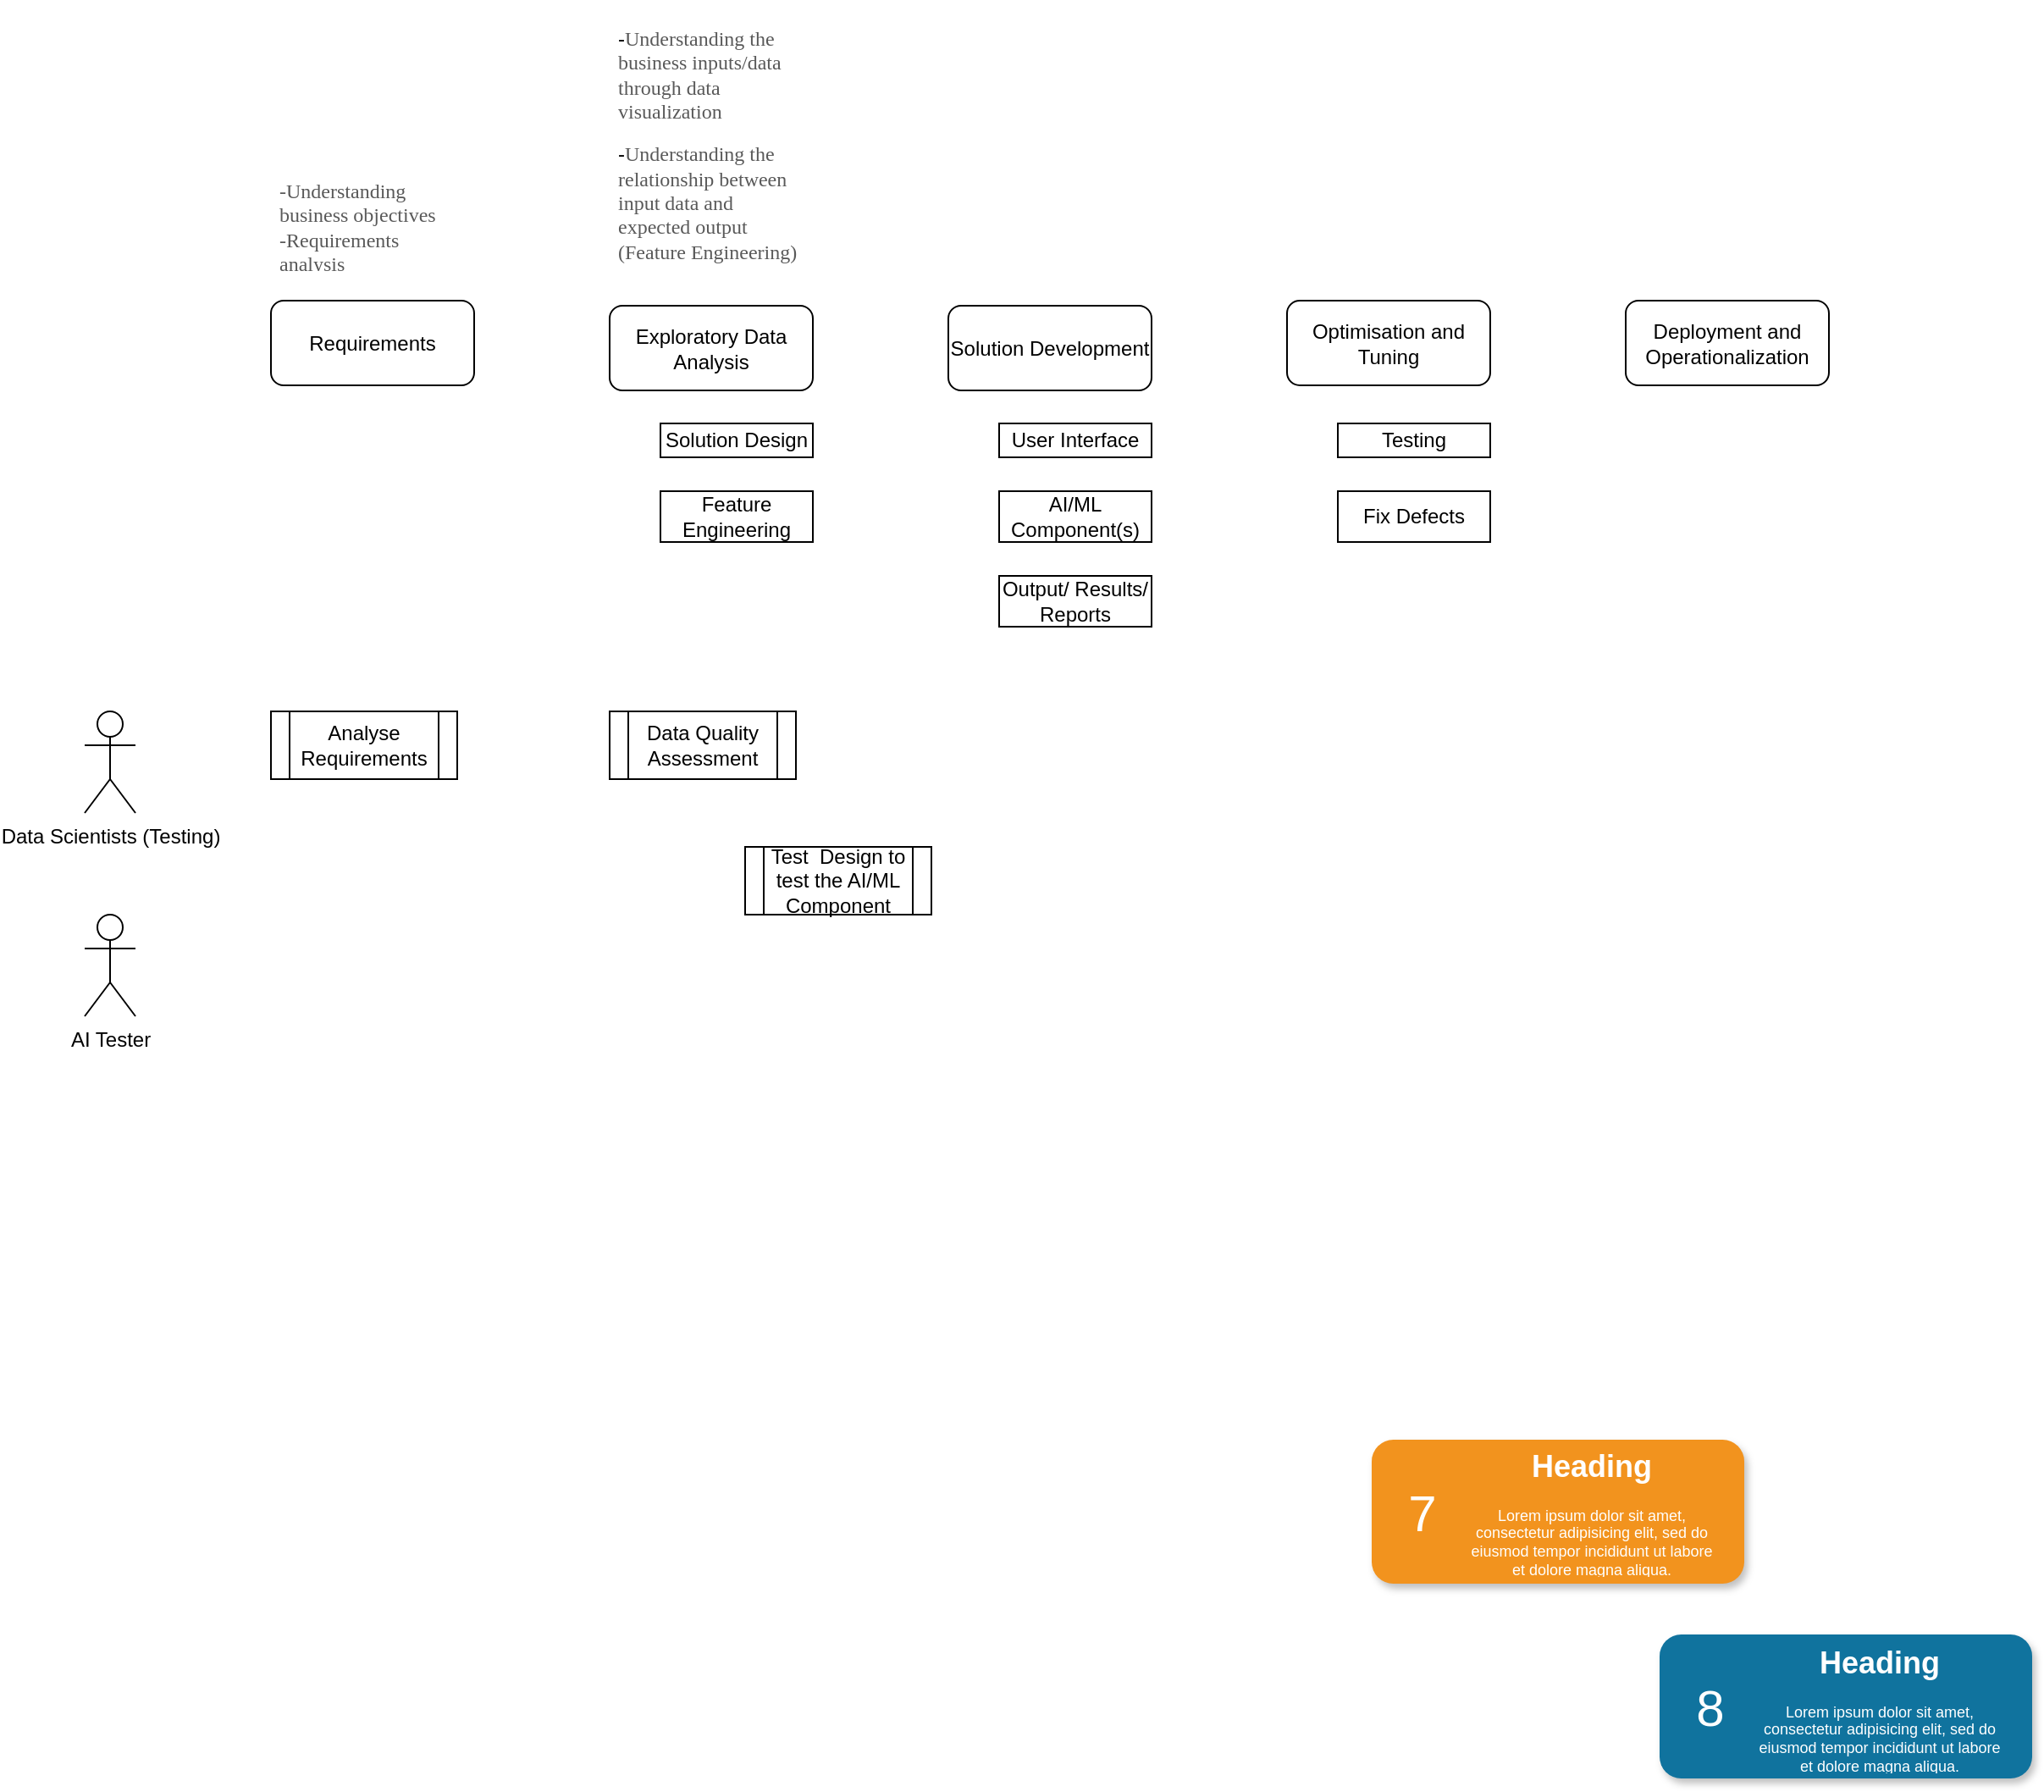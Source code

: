 <mxfile version="17.4.3" type="github">
  <diagram name="Page-1" id="fbcf5db9-b524-4cd4-e4f3-379dc89c3999">
    <mxGraphModel dx="1796" dy="1745" grid="1" gridSize="10" guides="1" tooltips="1" connect="1" arrows="1" fold="1" page="1" pageScale="1" pageWidth="850" pageHeight="1100" background="none" math="0" shadow="0">
      <root>
        <mxCell id="0" />
        <mxCell id="1" parent="0" />
        <mxCell id="2a0f93b5c73ef8e7-14" value="" style="rounded=1;whiteSpace=wrap;html=1;strokeColor=none;strokeWidth=1;fillColor=#F2931E;fontSize=13;fontColor=#FFFFFF;align=center;gradientColor=none;gradientDirection=east;verticalAlign=top;shadow=1;" parent="1" vertex="1">
          <mxGeometry x="170" y="830" width="220" height="85" as="geometry" />
        </mxCell>
        <mxCell id="2a0f93b5c73ef8e7-15" value="7" style="text;html=1;strokeColor=none;fillColor=none;align=center;verticalAlign=middle;whiteSpace=wrap;fontSize=30;fontColor=#FFFFFF;" parent="1" vertex="1">
          <mxGeometry x="180" y="863" width="40" height="20" as="geometry" />
        </mxCell>
        <mxCell id="2a0f93b5c73ef8e7-16" value="" style="rounded=1;whiteSpace=wrap;html=1;strokeColor=none;strokeWidth=1;fillColor=#10739E;fontSize=13;fontColor=#FFFFFF;align=center;gradientColor=none;gradientDirection=east;verticalAlign=top;shadow=1;" parent="1" vertex="1">
          <mxGeometry x="340" y="945" width="220" height="85" as="geometry" />
        </mxCell>
        <mxCell id="2a0f93b5c73ef8e7-17" value="8" style="text;html=1;strokeColor=none;fillColor=none;align=center;verticalAlign=middle;whiteSpace=wrap;fontSize=30;fontColor=#FFFFFF;" parent="1" vertex="1">
          <mxGeometry x="350" y="978" width="40" height="20" as="geometry" />
        </mxCell>
        <mxCell id="2a0f93b5c73ef8e7-24" value="&lt;h1&gt;Heading&lt;/h1&gt;&lt;p&gt;Lorem ipsum dolor sit amet, consectetur adipisicing elit, sed do eiusmod tempor incididunt ut labore et dolore magna aliqua.&lt;/p&gt;" style="text;html=1;spacing=5;spacingTop=-20;whiteSpace=wrap;overflow=hidden;strokeColor=none;strokeWidth=4;fillColor=none;gradientColor=#007FFF;fontSize=9;fontColor=#FFFFFF;align=center;" parent="1" vertex="1">
          <mxGeometry x="220" y="834" width="160" height="77" as="geometry" />
        </mxCell>
        <mxCell id="2a0f93b5c73ef8e7-25" value="&lt;h1&gt;Heading&lt;/h1&gt;&lt;p&gt;Lorem ipsum dolor sit amet, consectetur adipisicing elit, sed do eiusmod tempor incididunt ut labore et dolore magna aliqua.&lt;/p&gt;" style="text;html=1;spacing=5;spacingTop=-20;whiteSpace=wrap;overflow=hidden;strokeColor=none;strokeWidth=4;fillColor=none;gradientColor=#007FFF;fontSize=9;fontColor=#FFFFFF;align=center;" parent="1" vertex="1">
          <mxGeometry x="390" y="950" width="160" height="77" as="geometry" />
        </mxCell>
        <mxCell id="moCQGtxOclJBB0WCNCtC-2" value="&lt;h1&gt;Requirements&lt;/h1&gt;&lt;h1&gt;&lt;br&gt;&lt;/h1&gt;" style="text;html=1;spacing=5;spacingTop=-20;whiteSpace=wrap;overflow=hidden;strokeColor=none;strokeWidth=4;fillColor=none;gradientColor=#007FFF;fontSize=9;fontColor=#FFFFFF;align=center;" vertex="1" parent="1">
          <mxGeometry x="-40" y="157.5" width="160" height="41" as="geometry" />
        </mxCell>
        <mxCell id="moCQGtxOclJBB0WCNCtC-3" value="Requirements" style="rounded=1;whiteSpace=wrap;html=1;fontSize=12;" vertex="1" parent="1">
          <mxGeometry x="-480" y="157.5" width="120" height="50" as="geometry" />
        </mxCell>
        <mxCell id="moCQGtxOclJBB0WCNCtC-4" value="Exploratory Data Analysis" style="rounded=1;whiteSpace=wrap;html=1;fontSize=12;" vertex="1" parent="1">
          <mxGeometry x="-280" y="160.5" width="120" height="50" as="geometry" />
        </mxCell>
        <mxCell id="moCQGtxOclJBB0WCNCtC-5" value="Solution Development" style="rounded=1;whiteSpace=wrap;html=1;fontSize=12;" vertex="1" parent="1">
          <mxGeometry x="-80" y="160.5" width="120" height="50" as="geometry" />
        </mxCell>
        <mxCell id="moCQGtxOclJBB0WCNCtC-6" value="Optimisation and Tuning" style="rounded=1;whiteSpace=wrap;html=1;fontSize=12;" vertex="1" parent="1">
          <mxGeometry x="120" y="157.5" width="120" height="50" as="geometry" />
        </mxCell>
        <mxCell id="moCQGtxOclJBB0WCNCtC-8" value="Deployment and Operationalization" style="rounded=1;whiteSpace=wrap;html=1;fontSize=12;" vertex="1" parent="1">
          <mxGeometry x="320" y="157.5" width="120" height="50" as="geometry" />
        </mxCell>
        <mxCell id="moCQGtxOclJBB0WCNCtC-9" value="User Interface" style="rounded=0;whiteSpace=wrap;html=1;fontSize=12;" vertex="1" parent="1">
          <mxGeometry x="-50" y="230" width="90" height="20" as="geometry" />
        </mxCell>
        <mxCell id="moCQGtxOclJBB0WCNCtC-10" value="AI/ML Component(s)&lt;span style=&quot;color: rgba(0 , 0 , 0 , 0) ; font-family: monospace ; font-size: 0px&quot;&gt;%3CmxGraphModel%3E%3Croot%3E%3CmxCell%20id%3D%220%22%2F%3E%3CmxCell%20id%3D%221%22%20parent%3D%220%22%2F%3E%3CmxCell%20id%3D%222%22%20value%3D%22User%20Interface%22%20style%3D%22rounded%3D0%3BwhiteSpace%3Dwrap%3Bhtml%3D1%3BfontSize%3D12%3B%22%20vertex%3D%221%22%20parent%3D%221%22%3E%3CmxGeometry%20x%3D%22-80%22%20y%3D%22230%22%20width%3D%2290%22%20height%3D%2220%22%20as%3D%22geometry%22%2F%3E%3C%2FmxCell%3E%3C%2Froot%3E%3C%2FmxGraphModel%3E&lt;/span&gt;" style="rounded=0;whiteSpace=wrap;html=1;fontSize=12;" vertex="1" parent="1">
          <mxGeometry x="-50" y="270" width="90" height="30" as="geometry" />
        </mxCell>
        <mxCell id="moCQGtxOclJBB0WCNCtC-11" value="Output/ Results/ Reports" style="rounded=0;whiteSpace=wrap;html=1;fontSize=12;" vertex="1" parent="1">
          <mxGeometry x="-50" y="320" width="90" height="30" as="geometry" />
        </mxCell>
        <mxCell id="moCQGtxOclJBB0WCNCtC-12" value="Testing" style="rounded=0;whiteSpace=wrap;html=1;fontSize=12;" vertex="1" parent="1">
          <mxGeometry x="150" y="230" width="90" height="20" as="geometry" />
        </mxCell>
        <mxCell id="moCQGtxOclJBB0WCNCtC-13" value="Fix Defects" style="rounded=0;whiteSpace=wrap;html=1;fontSize=12;" vertex="1" parent="1">
          <mxGeometry x="150" y="270" width="90" height="30" as="geometry" />
        </mxCell>
        <mxCell id="moCQGtxOclJBB0WCNCtC-14" value="Data Scientists (Testing)" style="shape=umlActor;verticalLabelPosition=bottom;verticalAlign=top;html=1;outlineConnect=0;fontSize=12;" vertex="1" parent="1">
          <mxGeometry x="-590" y="400" width="30" height="60" as="geometry" />
        </mxCell>
        <mxCell id="moCQGtxOclJBB0WCNCtC-17" value="AI Tester" style="shape=umlActor;verticalLabelPosition=bottom;verticalAlign=top;html=1;outlineConnect=0;fontSize=12;" vertex="1" parent="1">
          <mxGeometry x="-590" y="520" width="30" height="60" as="geometry" />
        </mxCell>
        <mxCell id="moCQGtxOclJBB0WCNCtC-18" value="Analyse Requirements" style="shape=process;whiteSpace=wrap;html=1;backgroundOutline=1;fontSize=12;" vertex="1" parent="1">
          <mxGeometry x="-480" y="400" width="110" height="40" as="geometry" />
        </mxCell>
        <mxCell id="moCQGtxOclJBB0WCNCtC-19" value="Data Quality Assessment" style="shape=process;whiteSpace=wrap;html=1;backgroundOutline=1;fontSize=12;" vertex="1" parent="1">
          <mxGeometry x="-280" y="400" width="110" height="40" as="geometry" />
        </mxCell>
        <mxCell id="moCQGtxOclJBB0WCNCtC-20" value="Test &amp;nbsp;Design to test the AI/ML Component" style="shape=process;whiteSpace=wrap;html=1;backgroundOutline=1;fontSize=12;" vertex="1" parent="1">
          <mxGeometry x="-200" y="480" width="110" height="40" as="geometry" />
        </mxCell>
        <mxCell id="moCQGtxOclJBB0WCNCtC-22" value="&lt;h1&gt;&lt;div style=&quot;font-weight: 400 ; margin-top: 8pt ; margin-bottom: 0pt ; margin-left: 0in ; direction: ltr ; unicode-bidi: embed ; word-break: normal ; font-size: 12px&quot;&gt;&lt;span style=&quot;color: rgb(89 , 89 , 89) ; font-family: &amp;#34;book antiqua&amp;#34;&quot;&gt;-Understanding business objectives&lt;/span&gt;&lt;br&gt;&lt;span style=&quot;color: rgb(89 , 89 , 89) ; font-family: &amp;#34;book antiqua&amp;#34;&quot;&gt;-Requirements analysis&lt;/span&gt;&lt;br&gt;&lt;/div&gt;&lt;/h1&gt;" style="text;html=1;strokeColor=none;fillColor=none;spacing=5;spacingTop=-20;whiteSpace=wrap;overflow=hidden;rounded=0;fontSize=12;" vertex="1" parent="1">
          <mxGeometry x="-480" y="80" width="120" height="60" as="geometry" />
        </mxCell>
        <mxCell id="moCQGtxOclJBB0WCNCtC-23" value="&lt;h1&gt;&lt;div style=&quot;font-weight: 400 ; margin-top: 8pt ; margin-bottom: 0pt ; margin-left: 0in ; direction: ltr ; unicode-bidi: embed ; word-break: normal ; font-size: 12px&quot;&gt;&lt;div style=&quot;margin-top: 8pt ; margin-bottom: 0pt ; margin-left: 0in ; direction: ltr ; unicode-bidi: embed ; word-break: normal&quot;&gt;&lt;span&gt;-&lt;/span&gt;&lt;span style=&quot;font-family: &amp;#34;book antiqua&amp;#34; ; color: rgb(89 , 89 , 89)&quot;&gt;Understanding the business inputs/data through data visualization&lt;/span&gt;&lt;/div&gt;&lt;div style=&quot;margin-top: 8pt ; margin-bottom: 0pt ; margin-left: 0in ; direction: ltr ; unicode-bidi: embed ; word-break: normal&quot;&gt;&lt;span&gt;-&lt;/span&gt;&lt;span style=&quot;font-family: &amp;#34;book antiqua&amp;#34; ; color: rgb(89 , 89 , 89)&quot;&gt;Understanding the relationship between input data and expected output (Feature Engineering)&lt;/span&gt;&lt;/div&gt;&lt;/div&gt;&lt;/h1&gt;" style="text;html=1;strokeColor=none;fillColor=none;spacing=5;spacingTop=-20;whiteSpace=wrap;overflow=hidden;rounded=0;fontSize=12;" vertex="1" parent="1">
          <mxGeometry x="-280" y="-10" width="120" height="150" as="geometry" />
        </mxCell>
        <mxCell id="moCQGtxOclJBB0WCNCtC-24" value="Solution Design" style="rounded=0;whiteSpace=wrap;html=1;fontSize=12;" vertex="1" parent="1">
          <mxGeometry x="-250" y="230" width="90" height="20" as="geometry" />
        </mxCell>
        <mxCell id="moCQGtxOclJBB0WCNCtC-25" value="Feature Engineering" style="rounded=0;whiteSpace=wrap;html=1;fontSize=12;" vertex="1" parent="1">
          <mxGeometry x="-250" y="270" width="90" height="30" as="geometry" />
        </mxCell>
      </root>
    </mxGraphModel>
  </diagram>
</mxfile>
